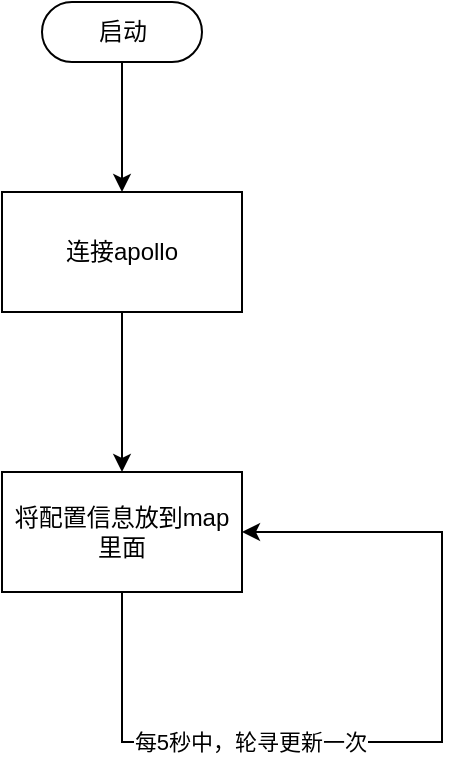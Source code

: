 <mxfile version="16.6.4" type="github">
  <diagram name="Page-1" id="c7558073-3199-34d8-9f00-42111426c3f3">
    <mxGraphModel dx="822" dy="1666" grid="1" gridSize="10" guides="1" tooltips="1" connect="1" arrows="1" fold="1" page="1" pageScale="1" pageWidth="826" pageHeight="1169" background="none" math="0" shadow="0">
      <root>
        <mxCell id="0" />
        <mxCell id="1" parent="0" />
        <mxCell id="HaYp9pTR1pNP-sqBBFmg-98" value="" style="edgeStyle=orthogonalEdgeStyle;rounded=0;orthogonalLoop=1;jettySize=auto;html=1;" edge="1" parent="1" source="HaYp9pTR1pNP-sqBBFmg-96" target="HaYp9pTR1pNP-sqBBFmg-97">
          <mxGeometry relative="1" as="geometry" />
        </mxCell>
        <mxCell id="HaYp9pTR1pNP-sqBBFmg-96" value="启动" style="html=1;dashed=0;whitespace=wrap;shape=mxgraph.dfd.start" vertex="1" parent="1">
          <mxGeometry x="80" y="30" width="80" height="30" as="geometry" />
        </mxCell>
        <mxCell id="HaYp9pTR1pNP-sqBBFmg-100" value="" style="edgeStyle=orthogonalEdgeStyle;rounded=0;orthogonalLoop=1;jettySize=auto;html=1;" edge="1" parent="1" source="HaYp9pTR1pNP-sqBBFmg-97" target="HaYp9pTR1pNP-sqBBFmg-99">
          <mxGeometry relative="1" as="geometry" />
        </mxCell>
        <mxCell id="HaYp9pTR1pNP-sqBBFmg-97" value="连接apollo" style="whiteSpace=wrap;html=1;dashed=0;" vertex="1" parent="1">
          <mxGeometry x="60" y="125" width="120" height="60" as="geometry" />
        </mxCell>
        <mxCell id="HaYp9pTR1pNP-sqBBFmg-99" value="将配置信息放到map里面" style="whiteSpace=wrap;html=1;dashed=0;" vertex="1" parent="1">
          <mxGeometry x="60" y="265" width="120" height="60" as="geometry" />
        </mxCell>
        <mxCell id="HaYp9pTR1pNP-sqBBFmg-103" style="edgeStyle=orthogonalEdgeStyle;rounded=0;orthogonalLoop=1;jettySize=auto;html=1;exitX=0.5;exitY=1;exitDx=0;exitDy=0;entryX=1;entryY=0.5;entryDx=0;entryDy=0;" edge="1" parent="1" source="HaYp9pTR1pNP-sqBBFmg-99" target="HaYp9pTR1pNP-sqBBFmg-99">
          <mxGeometry relative="1" as="geometry">
            <Array as="points">
              <mxPoint x="120" y="400" />
              <mxPoint x="280" y="400" />
              <mxPoint x="280" y="295" />
            </Array>
          </mxGeometry>
        </mxCell>
        <mxCell id="HaYp9pTR1pNP-sqBBFmg-104" value="每5秒中，轮寻更新一次" style="edgeLabel;html=1;align=center;verticalAlign=middle;resizable=0;points=[];" vertex="1" connectable="0" parent="HaYp9pTR1pNP-sqBBFmg-103">
          <mxGeometry x="-0.368" relative="1" as="geometry">
            <mxPoint as="offset" />
          </mxGeometry>
        </mxCell>
      </root>
    </mxGraphModel>
  </diagram>
</mxfile>
